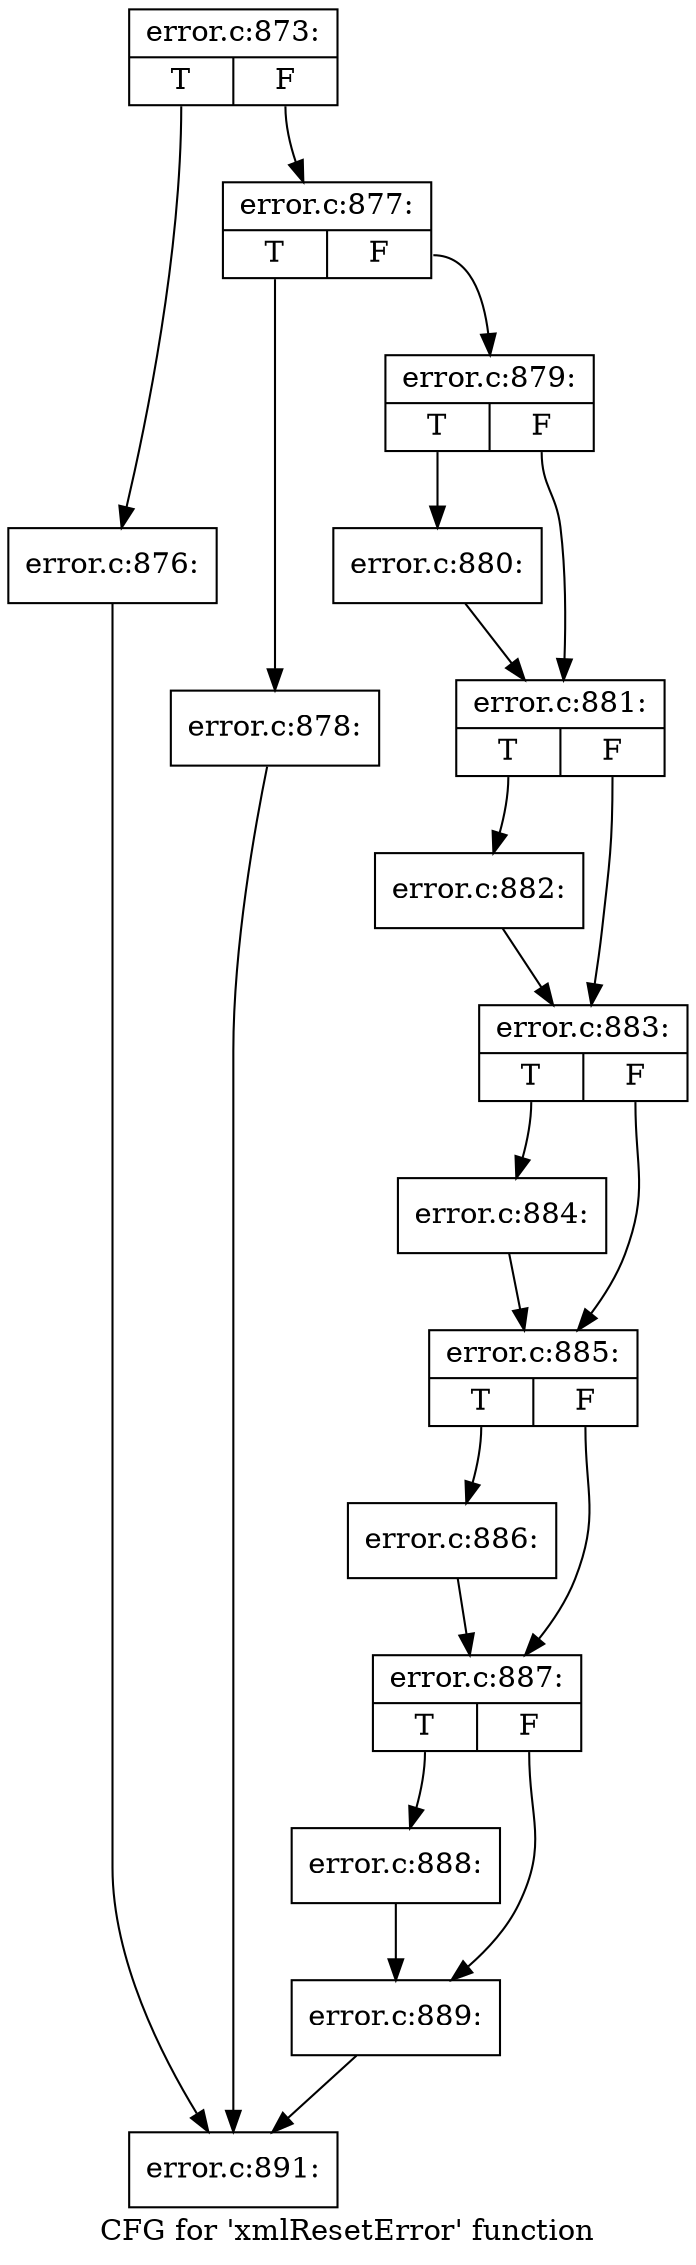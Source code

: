 digraph "CFG for 'xmlResetError' function" {
	label="CFG for 'xmlResetError' function";

	Node0x460aca0 [shape=record,label="{error.c:873:|{<s0>T|<s1>F}}"];
	Node0x460aca0:s0 -> Node0x460b8f0;
	Node0x460aca0:s1 -> Node0x460b940;
	Node0x460b8f0 [shape=record,label="{error.c:876:}"];
	Node0x460b8f0 -> Node0x460acf0;
	Node0x460b940 [shape=record,label="{error.c:877:|{<s0>T|<s1>F}}"];
	Node0x460b940:s0 -> Node0x460bcf0;
	Node0x460b940:s1 -> Node0x460bd40;
	Node0x460bcf0 [shape=record,label="{error.c:878:}"];
	Node0x460bcf0 -> Node0x460acf0;
	Node0x460bd40 [shape=record,label="{error.c:879:|{<s0>T|<s1>F}}"];
	Node0x460bd40:s0 -> Node0x460c220;
	Node0x460bd40:s1 -> Node0x460c270;
	Node0x460c220 [shape=record,label="{error.c:880:}"];
	Node0x460c220 -> Node0x460c270;
	Node0x460c270 [shape=record,label="{error.c:881:|{<s0>T|<s1>F}}"];
	Node0x460c270:s0 -> Node0x460ca00;
	Node0x460c270:s1 -> Node0x460ca50;
	Node0x460ca00 [shape=record,label="{error.c:882:}"];
	Node0x460ca00 -> Node0x460ca50;
	Node0x460ca50 [shape=record,label="{error.c:883:|{<s0>T|<s1>F}}"];
	Node0x460ca50:s0 -> Node0x460d1e0;
	Node0x460ca50:s1 -> Node0x460d230;
	Node0x460d1e0 [shape=record,label="{error.c:884:}"];
	Node0x460d1e0 -> Node0x460d230;
	Node0x460d230 [shape=record,label="{error.c:885:|{<s0>T|<s1>F}}"];
	Node0x460d230:s0 -> Node0x460d9c0;
	Node0x460d230:s1 -> Node0x460da10;
	Node0x460d9c0 [shape=record,label="{error.c:886:}"];
	Node0x460d9c0 -> Node0x460da10;
	Node0x460da10 [shape=record,label="{error.c:887:|{<s0>T|<s1>F}}"];
	Node0x460da10:s0 -> Node0x460e1a0;
	Node0x460da10:s1 -> Node0x460e1f0;
	Node0x460e1a0 [shape=record,label="{error.c:888:}"];
	Node0x460e1a0 -> Node0x460e1f0;
	Node0x460e1f0 [shape=record,label="{error.c:889:}"];
	Node0x460e1f0 -> Node0x460acf0;
	Node0x460acf0 [shape=record,label="{error.c:891:}"];
}
